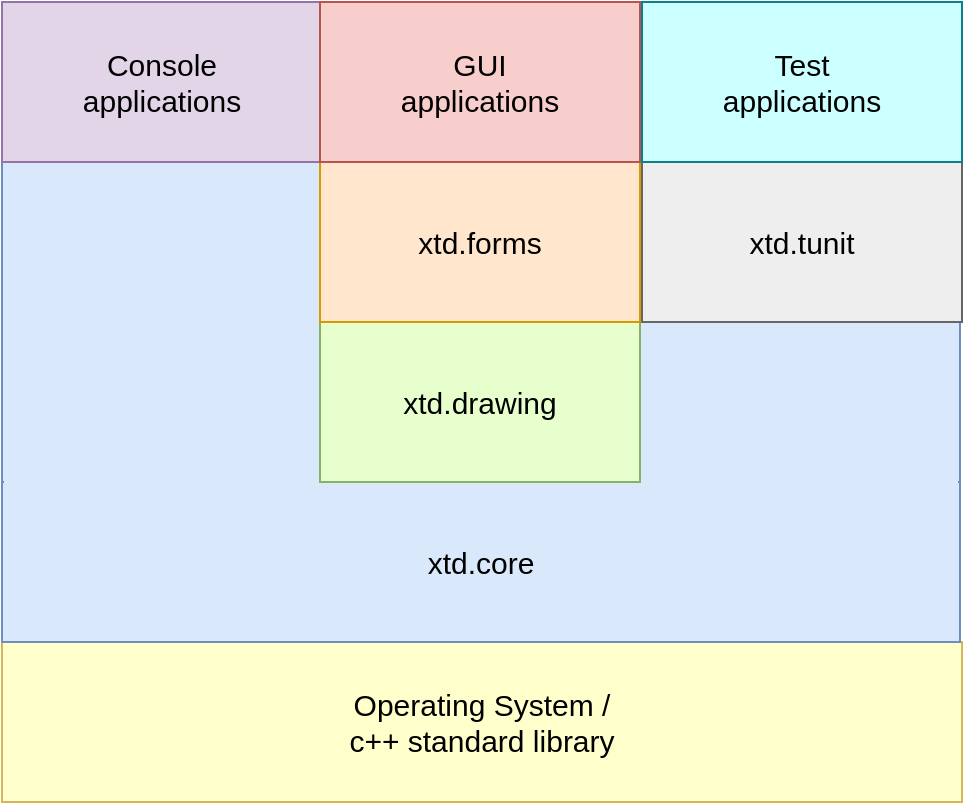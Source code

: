 <mxfile version="21.2.7" type="device">
  <diagram id="FfeFMesWPq1AGEQVJyfI" name="Page-1">
    <mxGraphModel dx="1194" dy="747" grid="1" gridSize="10" guides="1" tooltips="1" connect="1" arrows="1" fold="1" page="1" pageScale="1" pageWidth="827" pageHeight="1169" math="0" shadow="0">
      <root>
        <mxCell id="0" />
        <mxCell id="1" parent="0" />
        <mxCell id="gx20HtWSzIbTSEyNp-S_-1" value="&lt;span&gt;Operating System /&lt;br&gt;c++ standard library&lt;br&gt;&lt;/span&gt;" style="rounded=0;whiteSpace=wrap;html=1;strokeColor=#d6b656;fontSize=15;fillColor=#FFFFCC;" parent="1" vertex="1">
          <mxGeometry x="41" y="360" width="480" height="80" as="geometry" />
        </mxCell>
        <mxCell id="gx20HtWSzIbTSEyNp-S_-2" value="xtd.core" style="rounded=0;whiteSpace=wrap;html=1;fillColor=#dae8fc;strokeColor=#6c8ebf;fontSize=15;" parent="1" vertex="1">
          <mxGeometry x="41" y="280" width="479" height="80" as="geometry" />
        </mxCell>
        <mxCell id="gx20HtWSzIbTSEyNp-S_-5" value="" style="rounded=0;whiteSpace=wrap;html=1;fillColor=#dae8fc;strokeColor=#6c8ebf;fontSize=15;" parent="1" vertex="1">
          <mxGeometry x="41" y="120" width="479" height="160" as="geometry" />
        </mxCell>
        <mxCell id="gx20HtWSzIbTSEyNp-S_-6" value="xtd.tunit" style="rounded=0;whiteSpace=wrap;html=1;fillColor=#EEEEEE;strokeColor=#666666;fontSize=15;" parent="1" vertex="1">
          <mxGeometry x="361" y="120" width="160" height="80" as="geometry" />
        </mxCell>
        <mxCell id="gx20HtWSzIbTSEyNp-S_-7" value="&lt;span&gt;Test&lt;br&gt;applications&lt;br&gt;&lt;/span&gt;" style="rounded=0;whiteSpace=wrap;html=1;strokeColor=#0e8088;fontSize=15;fillColor=#CCFFFF;" parent="1" vertex="1">
          <mxGeometry x="361" y="40" width="160" height="80" as="geometry" />
        </mxCell>
        <mxCell id="3j0EqYAz0Qq7nR3SSSdw-1" value="" style="rounded=0;whiteSpace=wrap;html=1;fillColor=#dae8fc;fontSize=15;strokeColor=none;" parent="1" vertex="1">
          <mxGeometry x="42" y="250" width="477" height="50" as="geometry" />
        </mxCell>
        <mxCell id="6OnCucuK_v6YkBefqOrr-1" value="&lt;span&gt;Console&lt;br&gt;applications&lt;br&gt;&lt;/span&gt;" style="rounded=0;whiteSpace=wrap;html=1;strokeColor=#9673a6;fontSize=15;fillColor=#e1d5e7;" parent="1" vertex="1">
          <mxGeometry x="41" y="40" width="160" height="80" as="geometry" />
        </mxCell>
        <mxCell id="gx20HtWSzIbTSEyNp-S_-3" value="xtd.drawing" style="rounded=0;whiteSpace=wrap;html=1;fontSize=15;fillColor=#E6FFCC;strokeColor=#82B366;" parent="1" vertex="1">
          <mxGeometry x="200" y="200" width="160" height="80" as="geometry" />
        </mxCell>
        <mxCell id="gx20HtWSzIbTSEyNp-S_-4" value="xtd.forms" style="rounded=0;whiteSpace=wrap;html=1;fillColor=#FFE6CC;strokeColor=#d79b00;fontSize=15;" parent="1" vertex="1">
          <mxGeometry x="200" y="120" width="160" height="80" as="geometry" />
        </mxCell>
        <mxCell id="6OnCucuK_v6YkBefqOrr-2" value="&lt;span&gt;GUI&lt;br&gt;applications&lt;br&gt;&lt;/span&gt;" style="rounded=0;whiteSpace=wrap;html=1;strokeColor=#b85450;fontSize=15;fillColor=#f8cecc;" parent="1" vertex="1">
          <mxGeometry x="200" y="40" width="160" height="80" as="geometry" />
        </mxCell>
      </root>
    </mxGraphModel>
  </diagram>
</mxfile>
